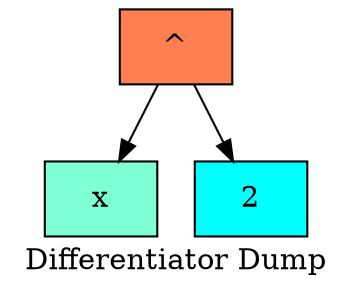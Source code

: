   digraph tree  {
  node[   shape     = "Mrecord",  style     = "filled",  fillcolor = "aqua",  fontcolor = "#000000",  margin    = "0.075"];
  rankdir   = "TB";

  label     = "Differentiator Dump";
"node0" [shape = "record", label = "{^}", fillcolor = "coral"]
"node1" [shape = "record", label = "{x}", fillcolor = "aquamarine"]
"node0" -> "node1"
"node2" [shape = "record", label = "{2}", fillcolor = "aqua"]
"node0" -> "node2"
  }